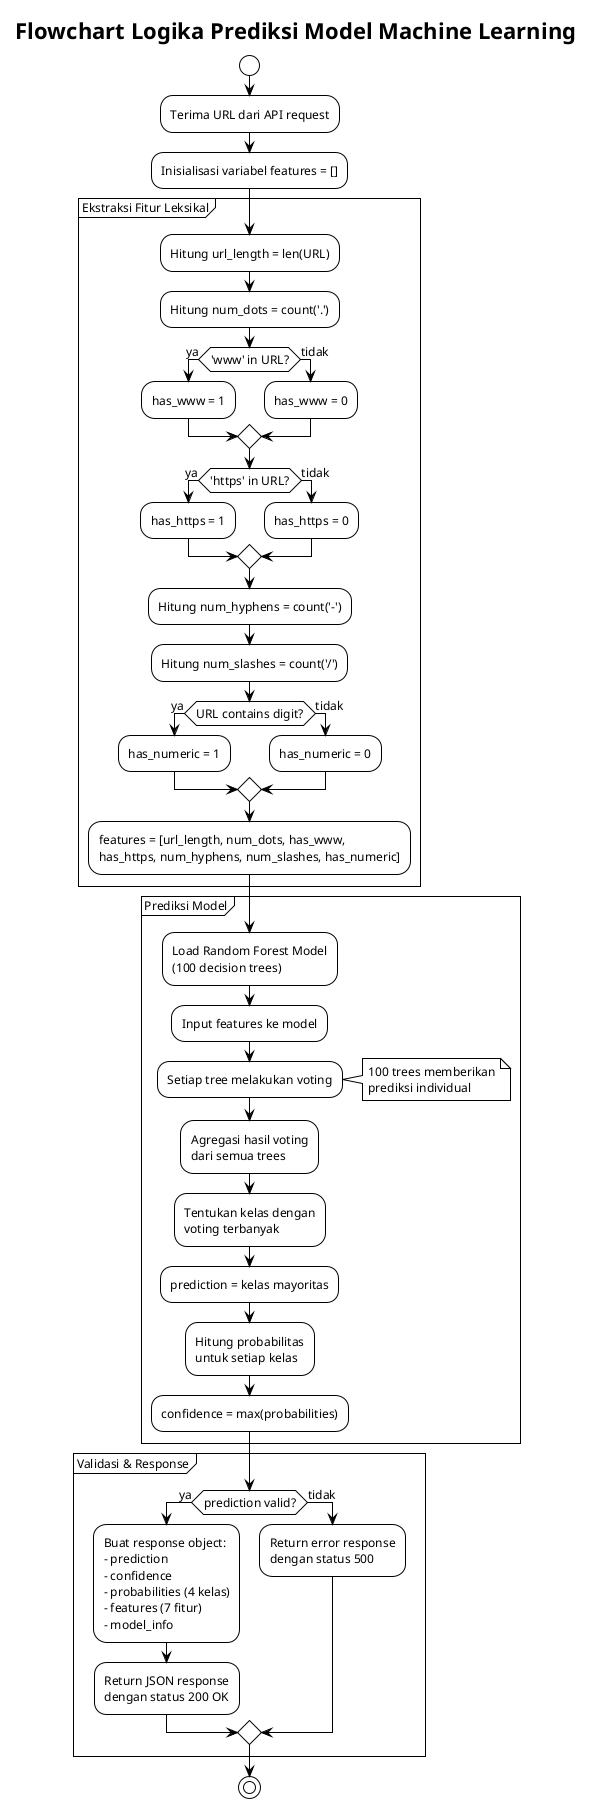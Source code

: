 @startuml
!theme plain
skinparam defaultFontName Times New Roman
skinparam defaultFontSize 12

title Flowchart Logika Prediksi Model Machine Learning

start

:Terima URL dari API request;

:Inisialisasi variabel features = [];

partition "Ekstraksi Fitur Leksikal" {
  :Hitung url_length = len(URL);
  
  :Hitung num_dots = count('.');
  
  if ('www' in URL?) then (ya)
    :has_www = 1;
  else (tidak)
    :has_www = 0;
  endif
  
  if ('https' in URL?) then (ya)
    :has_https = 1;
  else (tidak)
    :has_https = 0;
  endif
  
  :Hitung num_hyphens = count('-');
  
  :Hitung num_slashes = count('/');
  
  if (URL contains digit?) then (ya)
    :has_numeric = 1;
  else (tidak)
    :has_numeric = 0;
  endif
  
  :features = [url_length, num_dots, has_www,
  has_https, num_hyphens, num_slashes, has_numeric];
}

partition "Prediksi Model" {
  :Load Random Forest Model
  (100 decision trees);
  
  :Input features ke model;
  
  :Setiap tree melakukan voting;
  note right
    100 trees memberikan
    prediksi individual
  end note
  
  :Agregasi hasil voting
  dari semua trees;
  
  :Tentukan kelas dengan
  voting terbanyak;
  
  :prediction = kelas mayoritas;
  
  :Hitung probabilitas
  untuk setiap kelas;
  
  :confidence = max(probabilities);
}

partition "Validasi & Response" {
  if (prediction valid?) then (ya)
    :Buat response object:
    - prediction
    - confidence
    - probabilities (4 kelas)
    - features (7 fitur)
    - model_info;
    
    :Return JSON response
    dengan status 200 OK;
  else (tidak)
    :Return error response
    dengan status 500;
  endif
}

stop

@enduml
